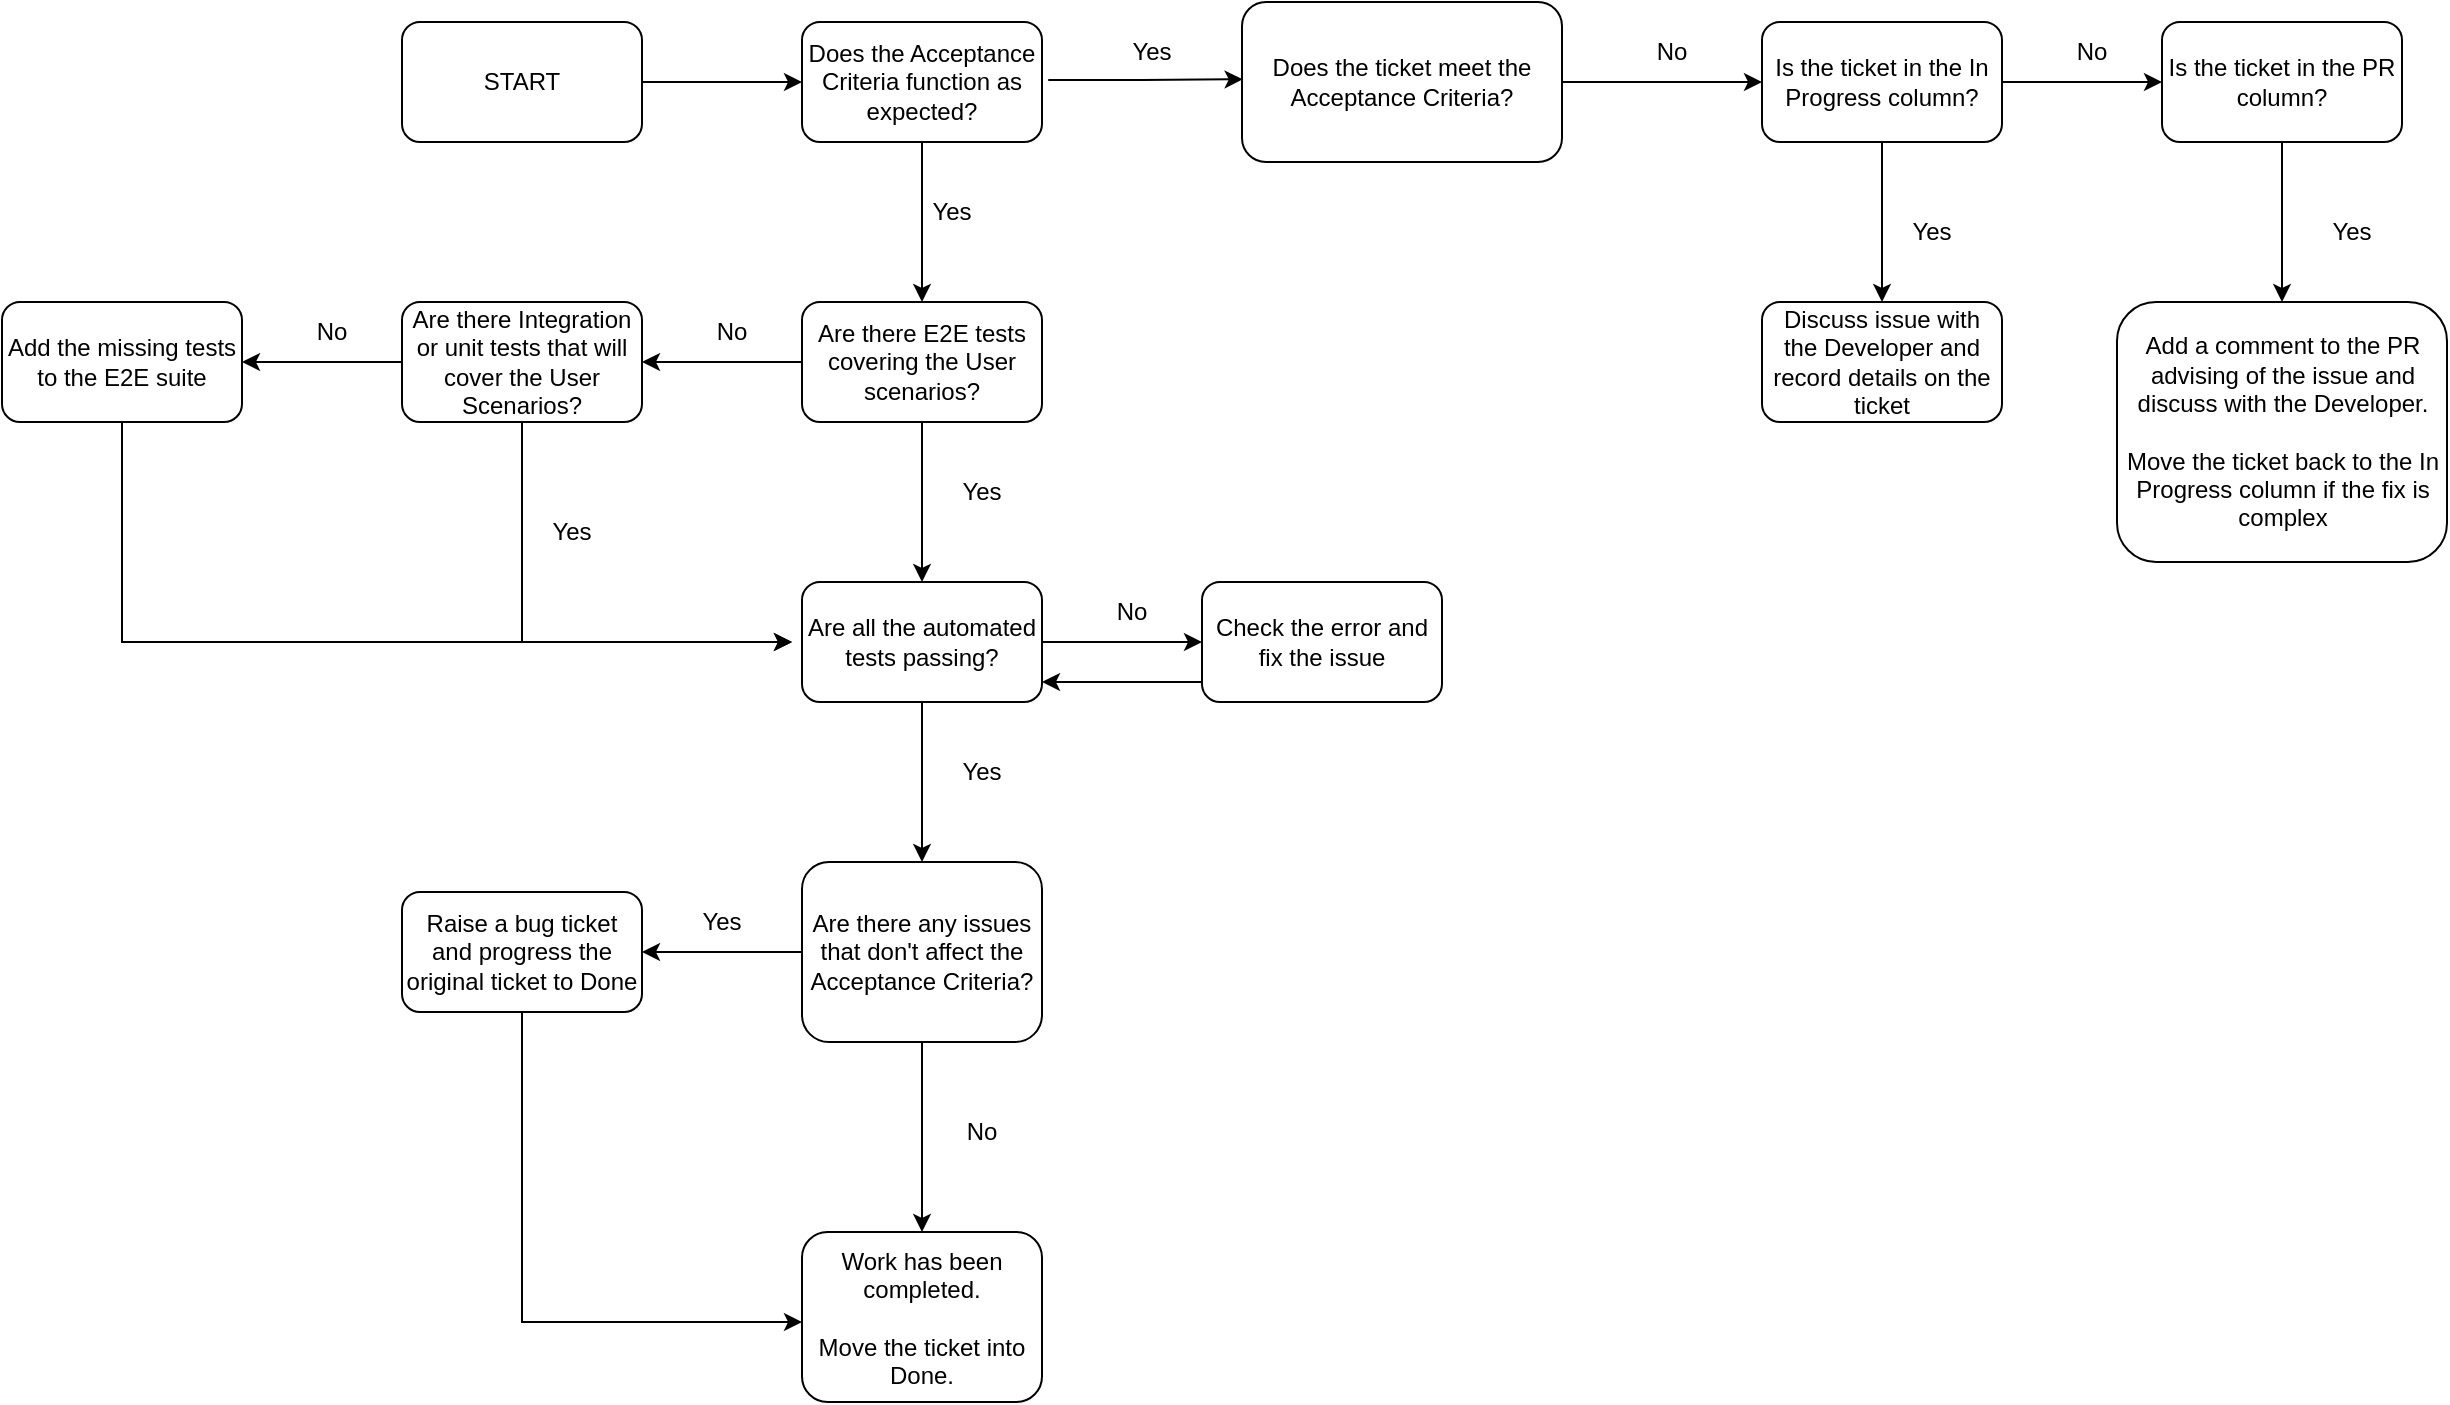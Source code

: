 <mxfile version="22.0.8" type="github">
  <diagram name="Page-1" id="tG65rsOxo-R3Q1rgLA2W">
    <mxGraphModel dx="2400" dy="474" grid="1" gridSize="10" guides="1" tooltips="1" connect="1" arrows="1" fold="1" page="1" pageScale="1" pageWidth="1654" pageHeight="1169" math="0" shadow="0">
      <root>
        <mxCell id="0" />
        <mxCell id="1" parent="0" />
        <mxCell id="J56BupVdVb-3NMXRXMAk-12" value="" style="edgeStyle=orthogonalEdgeStyle;rounded=0;orthogonalLoop=1;jettySize=auto;html=1;entryX=0.002;entryY=0.483;entryDx=0;entryDy=0;exitX=1.026;exitY=0.483;exitDx=0;exitDy=0;exitPerimeter=0;entryPerimeter=0;" parent="1" source="J56BupVdVb-3NMXRXMAk-11" target="J56BupVdVb-3NMXRXMAk-1" edge="1">
          <mxGeometry relative="1" as="geometry" />
        </mxCell>
        <mxCell id="J56BupVdVb-3NMXRXMAk-14" value="" style="edgeStyle=orthogonalEdgeStyle;rounded=0;orthogonalLoop=1;jettySize=auto;html=1;" parent="1" source="J56BupVdVb-3NMXRXMAk-1" target="J56BupVdVb-3NMXRXMAk-13" edge="1">
          <mxGeometry relative="1" as="geometry" />
        </mxCell>
        <mxCell id="J56BupVdVb-3NMXRXMAk-1" value="Does the ticket meet the Acceptance Criteria?" style="rounded=1;whiteSpace=wrap;html=1;" parent="1" vertex="1">
          <mxGeometry x="-940" y="110" width="160" height="80" as="geometry" />
        </mxCell>
        <mxCell id="J56BupVdVb-3NMXRXMAk-23" value="" style="edgeStyle=orthogonalEdgeStyle;rounded=0;orthogonalLoop=1;jettySize=auto;html=1;" parent="1" source="J56BupVdVb-3NMXRXMAk-11" target="J56BupVdVb-3NMXRXMAk-22" edge="1">
          <mxGeometry relative="1" as="geometry" />
        </mxCell>
        <mxCell id="J56BupVdVb-3NMXRXMAk-11" value="Does the Acceptance Criteria function as expected?" style="whiteSpace=wrap;html=1;rounded=1;" parent="1" vertex="1">
          <mxGeometry x="-1160" y="120" width="120" height="60" as="geometry" />
        </mxCell>
        <mxCell id="J56BupVdVb-3NMXRXMAk-16" value="" style="edgeStyle=orthogonalEdgeStyle;rounded=0;orthogonalLoop=1;jettySize=auto;html=1;" parent="1" source="J56BupVdVb-3NMXRXMAk-13" target="J56BupVdVb-3NMXRXMAk-15" edge="1">
          <mxGeometry relative="1" as="geometry" />
        </mxCell>
        <mxCell id="J56BupVdVb-3NMXRXMAk-18" value="" style="edgeStyle=orthogonalEdgeStyle;rounded=0;orthogonalLoop=1;jettySize=auto;html=1;" parent="1" source="J56BupVdVb-3NMXRXMAk-13" target="J56BupVdVb-3NMXRXMAk-17" edge="1">
          <mxGeometry relative="1" as="geometry" />
        </mxCell>
        <mxCell id="J56BupVdVb-3NMXRXMAk-13" value="Is the ticket in the In Progress column?" style="whiteSpace=wrap;html=1;rounded=1;" parent="1" vertex="1">
          <mxGeometry x="-680" y="120" width="120" height="60" as="geometry" />
        </mxCell>
        <mxCell id="J56BupVdVb-3NMXRXMAk-15" value="Discuss issue with the Developer and record details on the ticket" style="whiteSpace=wrap;html=1;rounded=1;" parent="1" vertex="1">
          <mxGeometry x="-680" y="260" width="120" height="60" as="geometry" />
        </mxCell>
        <mxCell id="J56BupVdVb-3NMXRXMAk-20" value="" style="edgeStyle=orthogonalEdgeStyle;rounded=0;orthogonalLoop=1;jettySize=auto;html=1;" parent="1" source="J56BupVdVb-3NMXRXMAk-17" target="J56BupVdVb-3NMXRXMAk-19" edge="1">
          <mxGeometry relative="1" as="geometry" />
        </mxCell>
        <mxCell id="J56BupVdVb-3NMXRXMAk-17" value="Is the ticket in the PR column?" style="whiteSpace=wrap;html=1;rounded=1;" parent="1" vertex="1">
          <mxGeometry x="-480" y="120" width="120" height="60" as="geometry" />
        </mxCell>
        <mxCell id="J56BupVdVb-3NMXRXMAk-19" value="Add a comment to the PR advising of the issue and discuss with the Developer.&lt;br&gt;&lt;br&gt;Move the ticket back to the In Progress column if the fix is complex" style="whiteSpace=wrap;html=1;rounded=1;" parent="1" vertex="1">
          <mxGeometry x="-502.5" y="260" width="165" height="130" as="geometry" />
        </mxCell>
        <mxCell id="J56BupVdVb-3NMXRXMAk-25" value="" style="edgeStyle=orthogonalEdgeStyle;rounded=0;orthogonalLoop=1;jettySize=auto;html=1;" parent="1" source="J56BupVdVb-3NMXRXMAk-22" target="J56BupVdVb-3NMXRXMAk-24" edge="1">
          <mxGeometry relative="1" as="geometry" />
        </mxCell>
        <mxCell id="J56BupVdVb-3NMXRXMAk-27" value="" style="edgeStyle=orthogonalEdgeStyle;rounded=0;orthogonalLoop=1;jettySize=auto;html=1;" parent="1" source="J56BupVdVb-3NMXRXMAk-22" target="J56BupVdVb-3NMXRXMAk-26" edge="1">
          <mxGeometry relative="1" as="geometry" />
        </mxCell>
        <mxCell id="J56BupVdVb-3NMXRXMAk-22" value="Are there E2E tests covering the User scenarios?" style="whiteSpace=wrap;html=1;rounded=1;" parent="1" vertex="1">
          <mxGeometry x="-1160" y="260" width="120" height="60" as="geometry" />
        </mxCell>
        <mxCell id="J56BupVdVb-3NMXRXMAk-39" value="" style="edgeStyle=orthogonalEdgeStyle;rounded=0;orthogonalLoop=1;jettySize=auto;html=1;" parent="1" source="J56BupVdVb-3NMXRXMAk-24" target="J56BupVdVb-3NMXRXMAk-38" edge="1">
          <mxGeometry relative="1" as="geometry" />
        </mxCell>
        <mxCell id="J56BupVdVb-3NMXRXMAk-50" value="" style="edgeStyle=orthogonalEdgeStyle;rounded=0;orthogonalLoop=1;jettySize=auto;html=1;" parent="1" source="J56BupVdVb-3NMXRXMAk-24" target="J56BupVdVb-3NMXRXMAk-49" edge="1">
          <mxGeometry relative="1" as="geometry" />
        </mxCell>
        <mxCell id="J56BupVdVb-3NMXRXMAk-24" value="Are all the automated tests passing?" style="whiteSpace=wrap;html=1;rounded=1;" parent="1" vertex="1">
          <mxGeometry x="-1160" y="400" width="120" height="60" as="geometry" />
        </mxCell>
        <mxCell id="J56BupVdVb-3NMXRXMAk-46" value="" style="edgeStyle=orthogonalEdgeStyle;rounded=0;orthogonalLoop=1;jettySize=auto;html=1;" parent="1" source="J56BupVdVb-3NMXRXMAk-26" target="J56BupVdVb-3NMXRXMAk-45" edge="1">
          <mxGeometry relative="1" as="geometry" />
        </mxCell>
        <mxCell id="J56BupVdVb-3NMXRXMAk-26" value="Are there Integration or unit tests that will cover the User Scenarios?" style="whiteSpace=wrap;html=1;rounded=1;" parent="1" vertex="1">
          <mxGeometry x="-1360" y="260" width="120" height="60" as="geometry" />
        </mxCell>
        <mxCell id="J56BupVdVb-3NMXRXMAk-30" value="Yes" style="text;html=1;strokeColor=none;fillColor=none;align=center;verticalAlign=middle;whiteSpace=wrap;rounded=0;" parent="1" vertex="1">
          <mxGeometry x="-1015" y="120" width="60" height="30" as="geometry" />
        </mxCell>
        <mxCell id="J56BupVdVb-3NMXRXMAk-31" value="Yes" style="text;html=1;strokeColor=none;fillColor=none;align=center;verticalAlign=middle;whiteSpace=wrap;rounded=0;" parent="1" vertex="1">
          <mxGeometry x="-1115" y="200" width="60" height="30" as="geometry" />
        </mxCell>
        <mxCell id="J56BupVdVb-3NMXRXMAk-32" value="Yes" style="text;html=1;strokeColor=none;fillColor=none;align=center;verticalAlign=middle;whiteSpace=wrap;rounded=0;" parent="1" vertex="1">
          <mxGeometry x="-1100" y="340" width="60" height="30" as="geometry" />
        </mxCell>
        <mxCell id="J56BupVdVb-3NMXRXMAk-33" value="Yes" style="text;html=1;strokeColor=none;fillColor=none;align=center;verticalAlign=middle;whiteSpace=wrap;rounded=0;" parent="1" vertex="1">
          <mxGeometry x="-625" y="210" width="60" height="30" as="geometry" />
        </mxCell>
        <mxCell id="J56BupVdVb-3NMXRXMAk-34" value="Yes" style="text;html=1;strokeColor=none;fillColor=none;align=center;verticalAlign=middle;whiteSpace=wrap;rounded=0;" parent="1" vertex="1">
          <mxGeometry x="-415" y="210" width="60" height="30" as="geometry" />
        </mxCell>
        <mxCell id="J56BupVdVb-3NMXRXMAk-35" value="No" style="text;html=1;strokeColor=none;fillColor=none;align=center;verticalAlign=middle;whiteSpace=wrap;rounded=0;" parent="1" vertex="1">
          <mxGeometry x="-755" y="120" width="60" height="30" as="geometry" />
        </mxCell>
        <mxCell id="J56BupVdVb-3NMXRXMAk-36" value="No" style="text;html=1;strokeColor=none;fillColor=none;align=center;verticalAlign=middle;whiteSpace=wrap;rounded=0;" parent="1" vertex="1">
          <mxGeometry x="-545" y="120" width="60" height="30" as="geometry" />
        </mxCell>
        <mxCell id="J56BupVdVb-3NMXRXMAk-37" value="No" style="text;html=1;strokeColor=none;fillColor=none;align=center;verticalAlign=middle;whiteSpace=wrap;rounded=0;" parent="1" vertex="1">
          <mxGeometry x="-1225" y="260" width="60" height="30" as="geometry" />
        </mxCell>
        <mxCell id="J56BupVdVb-3NMXRXMAk-55" value="" style="edgeStyle=orthogonalEdgeStyle;rounded=0;orthogonalLoop=1;jettySize=auto;html=1;" parent="1" source="J56BupVdVb-3NMXRXMAk-38" target="J56BupVdVb-3NMXRXMAk-54" edge="1">
          <mxGeometry relative="1" as="geometry" />
        </mxCell>
        <mxCell id="J56BupVdVb-3NMXRXMAk-57" value="" style="edgeStyle=orthogonalEdgeStyle;rounded=0;orthogonalLoop=1;jettySize=auto;html=1;" parent="1" source="J56BupVdVb-3NMXRXMAk-38" target="J56BupVdVb-3NMXRXMAk-56" edge="1">
          <mxGeometry relative="1" as="geometry" />
        </mxCell>
        <mxCell id="J56BupVdVb-3NMXRXMAk-38" value="Are there any issues that don&#39;t affect the Acceptance Criteria?" style="whiteSpace=wrap;html=1;rounded=1;" parent="1" vertex="1">
          <mxGeometry x="-1160" y="540" width="120" height="90" as="geometry" />
        </mxCell>
        <mxCell id="J56BupVdVb-3NMXRXMAk-43" value="Yes" style="text;html=1;strokeColor=none;fillColor=none;align=center;verticalAlign=middle;whiteSpace=wrap;rounded=0;" parent="1" vertex="1">
          <mxGeometry x="-1305" y="360" width="60" height="30" as="geometry" />
        </mxCell>
        <mxCell id="J56BupVdVb-3NMXRXMAk-44" value="" style="endArrow=classic;html=1;rounded=0;exitX=0.5;exitY=1;exitDx=0;exitDy=0;" parent="1" source="J56BupVdVb-3NMXRXMAk-26" edge="1">
          <mxGeometry width="50" height="50" relative="1" as="geometry">
            <mxPoint x="-1285" y="350" as="sourcePoint" />
            <mxPoint x="-1165" y="430" as="targetPoint" />
            <Array as="points">
              <mxPoint x="-1300" y="430" />
            </Array>
          </mxGeometry>
        </mxCell>
        <mxCell id="J56BupVdVb-3NMXRXMAk-45" value="Add the missing tests to the E2E suite" style="whiteSpace=wrap;html=1;rounded=1;" parent="1" vertex="1">
          <mxGeometry x="-1560" y="260" width="120" height="60" as="geometry" />
        </mxCell>
        <mxCell id="J56BupVdVb-3NMXRXMAk-47" value="" style="endArrow=classic;html=1;rounded=0;exitX=0.5;exitY=1;exitDx=0;exitDy=0;" parent="1" source="J56BupVdVb-3NMXRXMAk-45" edge="1">
          <mxGeometry width="50" height="50" relative="1" as="geometry">
            <mxPoint x="-1405" y="455" as="sourcePoint" />
            <mxPoint x="-1165" y="430" as="targetPoint" />
            <Array as="points">
              <mxPoint x="-1500" y="430" />
            </Array>
          </mxGeometry>
        </mxCell>
        <mxCell id="J56BupVdVb-3NMXRXMAk-48" value="Yes" style="text;html=1;strokeColor=none;fillColor=none;align=center;verticalAlign=middle;whiteSpace=wrap;rounded=0;" parent="1" vertex="1">
          <mxGeometry x="-1100" y="480" width="60" height="30" as="geometry" />
        </mxCell>
        <mxCell id="J56BupVdVb-3NMXRXMAk-49" value="Check the error and fix the issue" style="whiteSpace=wrap;html=1;rounded=1;" parent="1" vertex="1">
          <mxGeometry x="-960" y="400" width="120" height="60" as="geometry" />
        </mxCell>
        <mxCell id="J56BupVdVb-3NMXRXMAk-51" value="" style="endArrow=classic;html=1;rounded=0;" parent="1" edge="1">
          <mxGeometry width="50" height="50" relative="1" as="geometry">
            <mxPoint x="-960" y="450" as="sourcePoint" />
            <mxPoint x="-1040" y="450" as="targetPoint" />
          </mxGeometry>
        </mxCell>
        <mxCell id="J56BupVdVb-3NMXRXMAk-52" value="No" style="text;html=1;strokeColor=none;fillColor=none;align=center;verticalAlign=middle;whiteSpace=wrap;rounded=0;" parent="1" vertex="1">
          <mxGeometry x="-1425" y="260" width="60" height="30" as="geometry" />
        </mxCell>
        <mxCell id="J56BupVdVb-3NMXRXMAk-54" value="Work has been completed.&lt;br style=&quot;border-color: var(--border-color);&quot;&gt;&lt;br style=&quot;border-color: var(--border-color);&quot;&gt;Move the ticket into Done." style="whiteSpace=wrap;html=1;rounded=1;" parent="1" vertex="1">
          <mxGeometry x="-1160" y="725" width="120" height="85" as="geometry" />
        </mxCell>
        <mxCell id="J56BupVdVb-3NMXRXMAk-56" value="Raise a bug ticket and progress the original ticket to Done" style="whiteSpace=wrap;html=1;rounded=1;" parent="1" vertex="1">
          <mxGeometry x="-1360" y="555" width="120" height="60" as="geometry" />
        </mxCell>
        <mxCell id="J56BupVdVb-3NMXRXMAk-58" value="" style="endArrow=classic;html=1;rounded=0;exitX=0.5;exitY=1;exitDx=0;exitDy=0;" parent="1" source="J56BupVdVb-3NMXRXMAk-56" edge="1">
          <mxGeometry width="50" height="50" relative="1" as="geometry">
            <mxPoint x="-1305" y="620" as="sourcePoint" />
            <mxPoint x="-1160" y="770" as="targetPoint" />
            <Array as="points">
              <mxPoint x="-1300" y="770" />
            </Array>
          </mxGeometry>
        </mxCell>
        <mxCell id="J56BupVdVb-3NMXRXMAk-59" value="Yes" style="text;html=1;strokeColor=none;fillColor=none;align=center;verticalAlign=middle;whiteSpace=wrap;rounded=0;" parent="1" vertex="1">
          <mxGeometry x="-1230" y="555" width="60" height="30" as="geometry" />
        </mxCell>
        <mxCell id="J56BupVdVb-3NMXRXMAk-60" value="No" style="text;html=1;strokeColor=none;fillColor=none;align=center;verticalAlign=middle;whiteSpace=wrap;rounded=0;" parent="1" vertex="1">
          <mxGeometry x="-1100" y="660" width="60" height="30" as="geometry" />
        </mxCell>
        <mxCell id="J56BupVdVb-3NMXRXMAk-61" value="No" style="text;html=1;strokeColor=none;fillColor=none;align=center;verticalAlign=middle;whiteSpace=wrap;rounded=0;" parent="1" vertex="1">
          <mxGeometry x="-1025" y="400" width="60" height="30" as="geometry" />
        </mxCell>
        <mxCell id="fl5zDLVUXT1SGr-oRVLb-3" value="" style="edgeStyle=orthogonalEdgeStyle;rounded=0;orthogonalLoop=1;jettySize=auto;html=1;" edge="1" parent="1" source="fl5zDLVUXT1SGr-oRVLb-1" target="J56BupVdVb-3NMXRXMAk-11">
          <mxGeometry relative="1" as="geometry" />
        </mxCell>
        <mxCell id="fl5zDLVUXT1SGr-oRVLb-1" value="START" style="whiteSpace=wrap;html=1;rounded=1;" vertex="1" parent="1">
          <mxGeometry x="-1360" y="120" width="120" height="60" as="geometry" />
        </mxCell>
      </root>
    </mxGraphModel>
  </diagram>
</mxfile>
